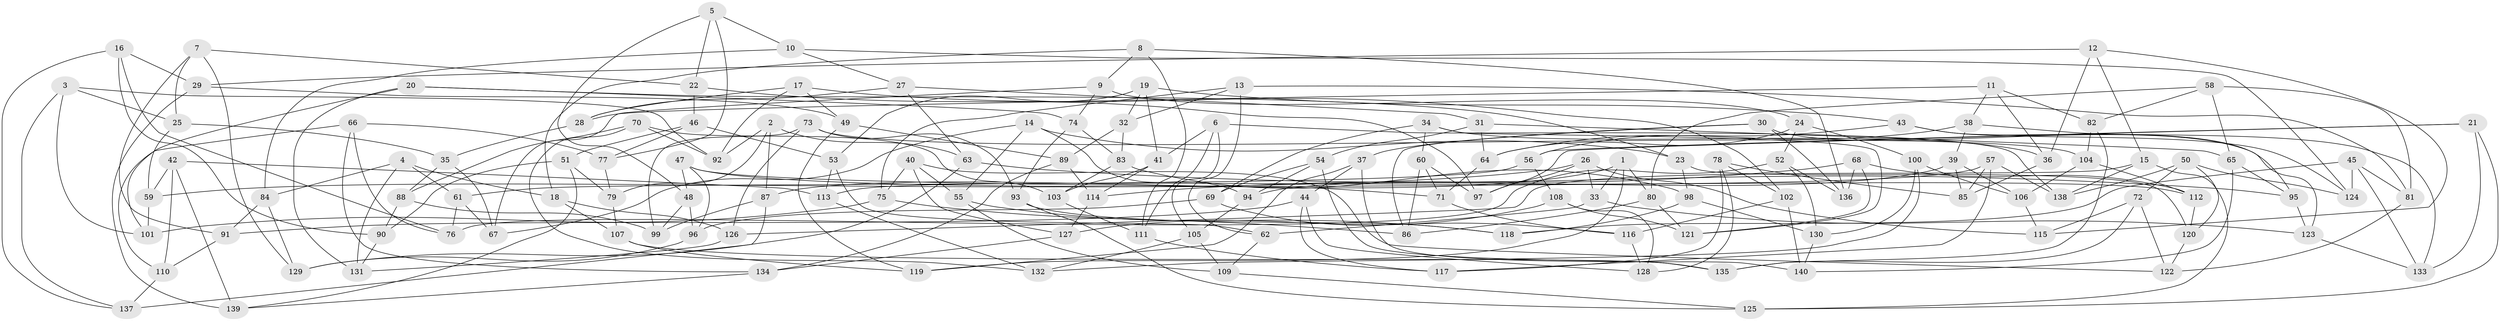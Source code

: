 // coarse degree distribution, {6: 0.5280898876404494, 4: 0.42696629213483145, 5: 0.0449438202247191}
// Generated by graph-tools (version 1.1) at 2025/24/03/03/25 07:24:25]
// undirected, 140 vertices, 280 edges
graph export_dot {
graph [start="1"]
  node [color=gray90,style=filled];
  1;
  2;
  3;
  4;
  5;
  6;
  7;
  8;
  9;
  10;
  11;
  12;
  13;
  14;
  15;
  16;
  17;
  18;
  19;
  20;
  21;
  22;
  23;
  24;
  25;
  26;
  27;
  28;
  29;
  30;
  31;
  32;
  33;
  34;
  35;
  36;
  37;
  38;
  39;
  40;
  41;
  42;
  43;
  44;
  45;
  46;
  47;
  48;
  49;
  50;
  51;
  52;
  53;
  54;
  55;
  56;
  57;
  58;
  59;
  60;
  61;
  62;
  63;
  64;
  65;
  66;
  67;
  68;
  69;
  70;
  71;
  72;
  73;
  74;
  75;
  76;
  77;
  78;
  79;
  80;
  81;
  82;
  83;
  84;
  85;
  86;
  87;
  88;
  89;
  90;
  91;
  92;
  93;
  94;
  95;
  96;
  97;
  98;
  99;
  100;
  101;
  102;
  103;
  104;
  105;
  106;
  107;
  108;
  109;
  110;
  111;
  112;
  113;
  114;
  115;
  116;
  117;
  118;
  119;
  120;
  121;
  122;
  123;
  124;
  125;
  126;
  127;
  128;
  129;
  130;
  131;
  132;
  133;
  134;
  135;
  136;
  137;
  138;
  139;
  140;
  1 -- 33;
  1 -- 87;
  1 -- 119;
  1 -- 80;
  2 -- 63;
  2 -- 79;
  2 -- 92;
  2 -- 87;
  3 -- 101;
  3 -- 137;
  3 -- 25;
  3 -- 92;
  4 -- 61;
  4 -- 131;
  4 -- 84;
  4 -- 18;
  5 -- 48;
  5 -- 77;
  5 -- 22;
  5 -- 10;
  6 -- 111;
  6 -- 105;
  6 -- 138;
  6 -- 41;
  7 -- 22;
  7 -- 25;
  7 -- 129;
  7 -- 91;
  8 -- 9;
  8 -- 111;
  8 -- 136;
  8 -- 18;
  9 -- 74;
  9 -- 24;
  9 -- 67;
  10 -- 27;
  10 -- 124;
  10 -- 84;
  11 -- 82;
  11 -- 36;
  11 -- 28;
  11 -- 38;
  12 -- 29;
  12 -- 15;
  12 -- 115;
  12 -- 36;
  13 -- 75;
  13 -- 81;
  13 -- 62;
  13 -- 32;
  14 -- 23;
  14 -- 55;
  14 -- 67;
  14 -- 94;
  15 -- 125;
  15 -- 138;
  15 -- 126;
  16 -- 29;
  16 -- 90;
  16 -- 76;
  16 -- 137;
  17 -- 49;
  17 -- 28;
  17 -- 102;
  17 -- 92;
  18 -- 107;
  18 -- 126;
  19 -- 32;
  19 -- 41;
  19 -- 53;
  19 -- 43;
  20 -- 23;
  20 -- 131;
  20 -- 101;
  20 -- 74;
  21 -- 56;
  21 -- 125;
  21 -- 97;
  21 -- 133;
  22 -- 97;
  22 -- 46;
  23 -- 120;
  23 -- 98;
  24 -- 64;
  24 -- 52;
  24 -- 100;
  25 -- 59;
  25 -- 35;
  26 -- 33;
  26 -- 115;
  26 -- 97;
  26 -- 59;
  27 -- 31;
  27 -- 28;
  27 -- 63;
  28 -- 35;
  29 -- 49;
  29 -- 139;
  30 -- 136;
  30 -- 37;
  30 -- 123;
  30 -- 86;
  31 -- 64;
  31 -- 54;
  31 -- 65;
  32 -- 83;
  32 -- 89;
  33 -- 123;
  33 -- 62;
  34 -- 121;
  34 -- 69;
  34 -- 36;
  34 -- 60;
  35 -- 88;
  35 -- 67;
  36 -- 85;
  37 -- 119;
  37 -- 140;
  37 -- 44;
  38 -- 64;
  38 -- 39;
  38 -- 133;
  39 -- 85;
  39 -- 106;
  39 -- 94;
  40 -- 75;
  40 -- 55;
  40 -- 127;
  40 -- 122;
  41 -- 103;
  41 -- 114;
  42 -- 110;
  42 -- 59;
  42 -- 139;
  42 -- 113;
  43 -- 56;
  43 -- 95;
  43 -- 124;
  44 -- 91;
  44 -- 128;
  44 -- 117;
  45 -- 124;
  45 -- 133;
  45 -- 81;
  45 -- 118;
  46 -- 51;
  46 -- 77;
  46 -- 53;
  47 -- 112;
  47 -- 48;
  47 -- 96;
  47 -- 71;
  48 -- 96;
  48 -- 99;
  49 -- 89;
  49 -- 119;
  50 -- 124;
  50 -- 138;
  50 -- 120;
  50 -- 72;
  51 -- 90;
  51 -- 79;
  51 -- 139;
  52 -- 76;
  52 -- 130;
  52 -- 136;
  53 -- 62;
  53 -- 113;
  54 -- 69;
  54 -- 94;
  54 -- 135;
  55 -- 109;
  55 -- 118;
  56 -- 108;
  56 -- 61;
  57 -- 85;
  57 -- 117;
  57 -- 138;
  57 -- 113;
  58 -- 65;
  58 -- 80;
  58 -- 81;
  58 -- 82;
  59 -- 101;
  60 -- 71;
  60 -- 86;
  60 -- 97;
  61 -- 67;
  61 -- 76;
  62 -- 109;
  63 -- 129;
  63 -- 95;
  64 -- 71;
  65 -- 140;
  65 -- 95;
  66 -- 77;
  66 -- 134;
  66 -- 110;
  66 -- 76;
  68 -- 136;
  68 -- 114;
  68 -- 121;
  68 -- 112;
  69 -- 116;
  69 -- 96;
  70 -- 92;
  70 -- 88;
  70 -- 132;
  70 -- 103;
  71 -- 116;
  72 -- 115;
  72 -- 122;
  72 -- 135;
  73 -- 126;
  73 -- 99;
  73 -- 93;
  73 -- 104;
  74 -- 83;
  74 -- 93;
  75 -- 101;
  75 -- 86;
  77 -- 79;
  78 -- 117;
  78 -- 128;
  78 -- 102;
  78 -- 85;
  79 -- 107;
  80 -- 86;
  80 -- 121;
  81 -- 122;
  82 -- 135;
  82 -- 104;
  83 -- 103;
  83 -- 98;
  84 -- 91;
  84 -- 129;
  87 -- 99;
  87 -- 137;
  88 -- 99;
  88 -- 90;
  89 -- 114;
  89 -- 134;
  90 -- 131;
  91 -- 110;
  93 -- 125;
  93 -- 118;
  94 -- 105;
  95 -- 123;
  96 -- 129;
  98 -- 118;
  98 -- 130;
  100 -- 130;
  100 -- 106;
  100 -- 132;
  102 -- 140;
  102 -- 116;
  103 -- 111;
  104 -- 106;
  104 -- 112;
  105 -- 132;
  105 -- 109;
  106 -- 115;
  107 -- 135;
  107 -- 119;
  108 -- 127;
  108 -- 128;
  108 -- 121;
  109 -- 125;
  110 -- 137;
  111 -- 117;
  112 -- 120;
  113 -- 132;
  114 -- 127;
  116 -- 128;
  120 -- 122;
  123 -- 133;
  126 -- 131;
  127 -- 134;
  130 -- 140;
  134 -- 139;
}
